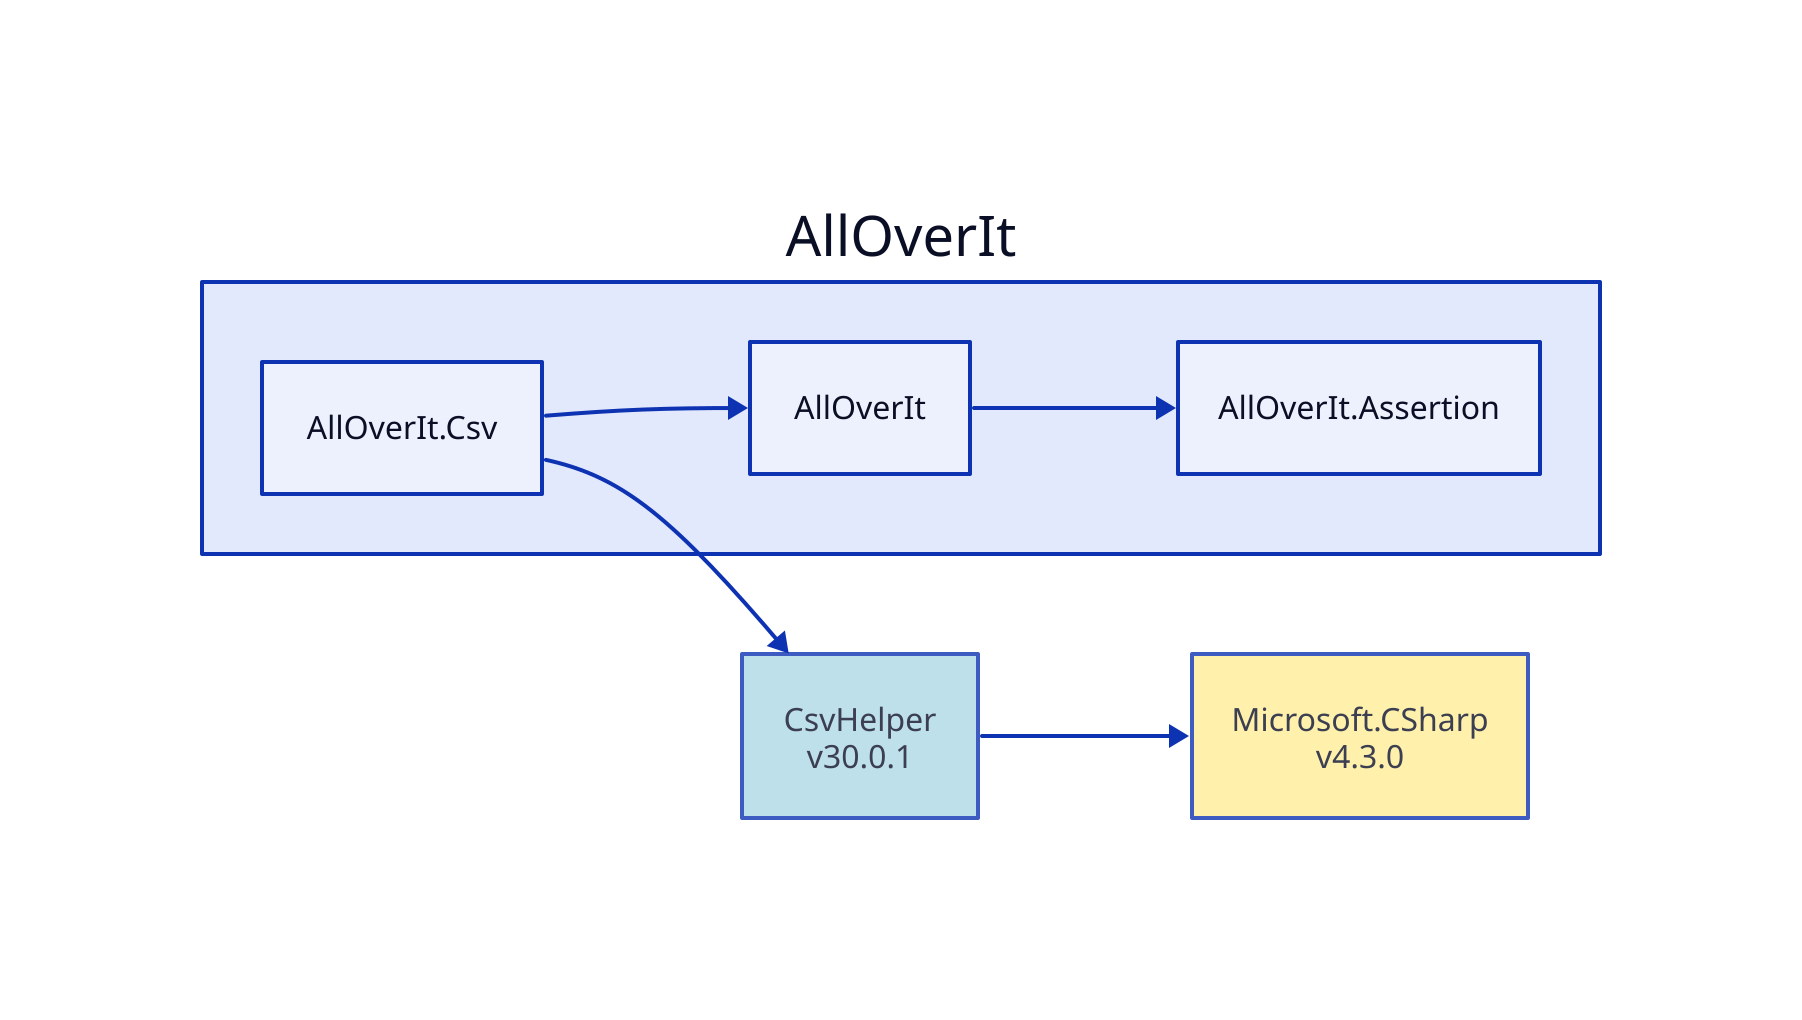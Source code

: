 direction: right

aoi: AllOverIt
aoi.alloverit-csv: AllOverIt.Csv
csvhelper_30-0-1: CsvHelper\nv30.0.1
csvhelper_30-0-1.style.fill: "#ADD8E6"
csvhelper_30-0-1.style.opacity: 0.8
microsoft-csharp_4-3-0: Microsoft.CSharp\nv4.3.0
microsoft-csharp_4-3-0.style.fill: "#FFEC96"
microsoft-csharp_4-3-0.style.opacity: 0.8
microsoft-csharp_4-3-0 <- csvhelper_30-0-1
csvhelper_30-0-1 <- aoi.alloverit-csv
aoi.alloverit: AllOverIt
aoi.alloverit-assertion: AllOverIt.Assertion
aoi.alloverit-assertion <- aoi.alloverit
aoi.alloverit <- aoi.alloverit-csv

